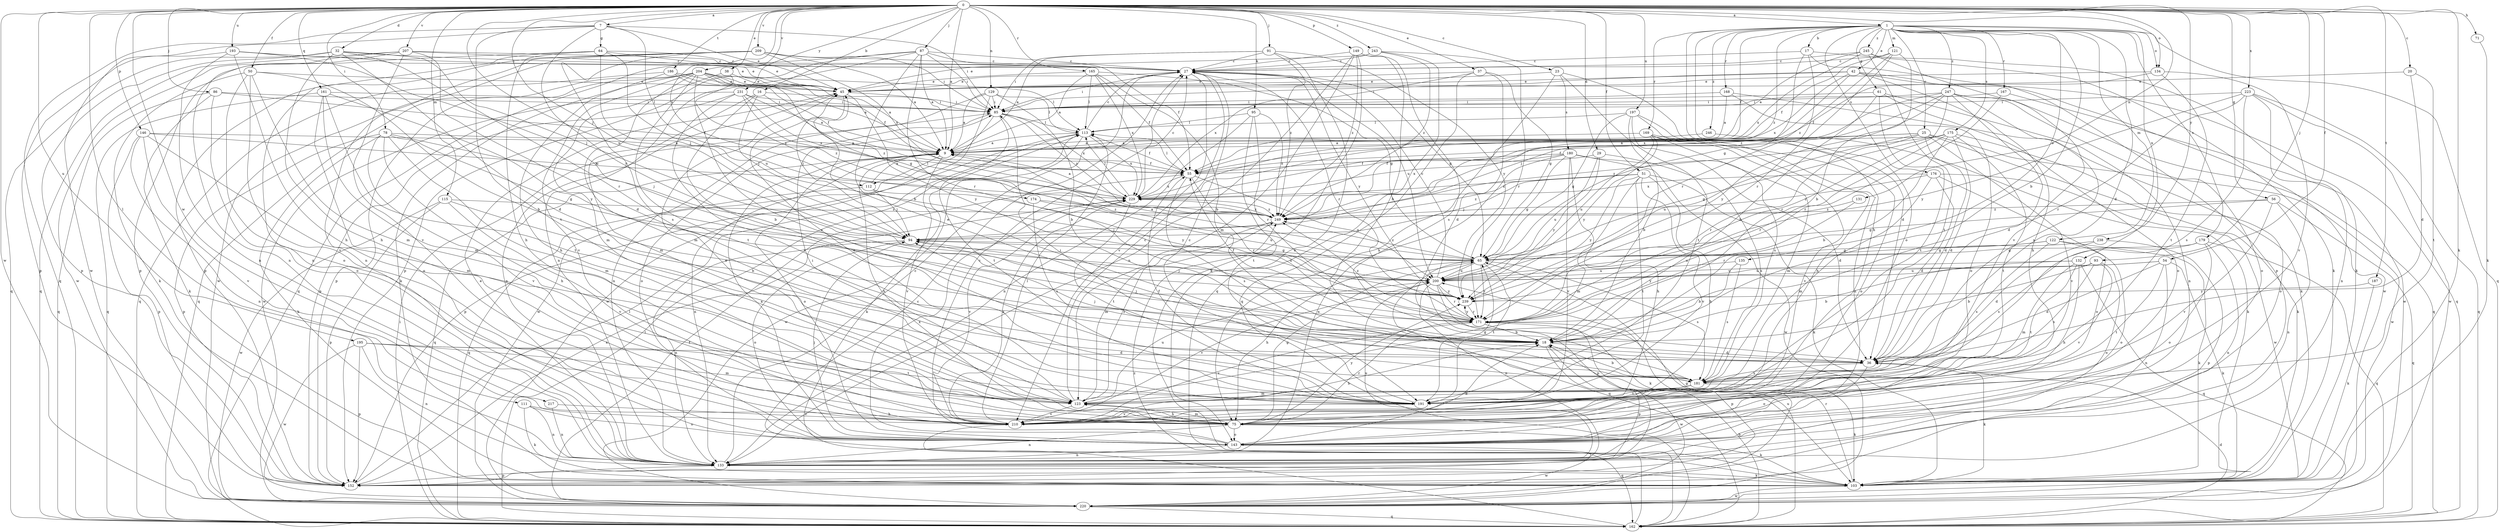 strict digraph  {
0;
1;
7;
9;
16;
17;
18;
20;
23;
25;
27;
29;
32;
36;
37;
38;
42;
45;
50;
51;
54;
55;
56;
61;
64;
65;
71;
75;
78;
85;
86;
87;
91;
93;
94;
95;
103;
111;
112;
113;
115;
121;
122;
123;
129;
131;
132;
133;
134;
135;
143;
146;
149;
152;
161;
162;
165;
167;
168;
169;
171;
174;
175;
176;
179;
180;
181;
186;
187;
191;
193;
195;
197;
200;
204;
207;
209;
210;
217;
220;
223;
229;
231;
238;
239;
243;
245;
246;
247;
249;
0 -> 1  [label=a];
0 -> 7  [label=a];
0 -> 9  [label=a];
0 -> 16  [label=b];
0 -> 20  [label=c];
0 -> 23  [label=c];
0 -> 29  [label=d];
0 -> 32  [label=d];
0 -> 37  [label=e];
0 -> 38  [label=e];
0 -> 50  [label=f];
0 -> 51  [label=f];
0 -> 54  [label=f];
0 -> 56  [label=g];
0 -> 71  [label=h];
0 -> 78  [label=i];
0 -> 86  [label=j];
0 -> 87  [label=j];
0 -> 91  [label=j];
0 -> 93  [label=j];
0 -> 94  [label=j];
0 -> 95  [label=k];
0 -> 103  [label=k];
0 -> 111  [label=l];
0 -> 115  [label=m];
0 -> 129  [label=n];
0 -> 131  [label=n];
0 -> 134  [label=o];
0 -> 146  [label=p];
0 -> 149  [label=p];
0 -> 161  [label=q];
0 -> 165  [label=r];
0 -> 174  [label=s];
0 -> 186  [label=t];
0 -> 187  [label=t];
0 -> 193  [label=u];
0 -> 195  [label=u];
0 -> 197  [label=u];
0 -> 200  [label=u];
0 -> 204  [label=v];
0 -> 207  [label=v];
0 -> 209  [label=v];
0 -> 217  [label=w];
0 -> 220  [label=w];
0 -> 223  [label=x];
0 -> 231  [label=y];
0 -> 238  [label=y];
0 -> 243  [label=z];
1 -> 17  [label=b];
1 -> 18  [label=b];
1 -> 25  [label=c];
1 -> 36  [label=d];
1 -> 42  [label=e];
1 -> 55  [label=f];
1 -> 61  [label=g];
1 -> 75  [label=h];
1 -> 121  [label=m];
1 -> 122  [label=m];
1 -> 132  [label=n];
1 -> 134  [label=o];
1 -> 135  [label=o];
1 -> 143  [label=o];
1 -> 162  [label=q];
1 -> 167  [label=r];
1 -> 168  [label=r];
1 -> 169  [label=r];
1 -> 175  [label=s];
1 -> 176  [label=s];
1 -> 179  [label=s];
1 -> 245  [label=z];
1 -> 246  [label=z];
1 -> 247  [label=z];
1 -> 249  [label=z];
7 -> 45  [label=e];
7 -> 64  [label=g];
7 -> 85  [label=i];
7 -> 112  [label=l];
7 -> 162  [label=q];
7 -> 191  [label=t];
7 -> 220  [label=w];
7 -> 239  [label=y];
9 -> 55  [label=f];
9 -> 75  [label=h];
9 -> 112  [label=l];
9 -> 133  [label=n];
9 -> 143  [label=o];
9 -> 162  [label=q];
9 -> 210  [label=v];
16 -> 18  [label=b];
16 -> 85  [label=i];
16 -> 94  [label=j];
16 -> 123  [label=m];
16 -> 249  [label=z];
17 -> 27  [label=c];
17 -> 65  [label=g];
17 -> 103  [label=k];
17 -> 152  [label=p];
17 -> 171  [label=r];
18 -> 36  [label=d];
18 -> 45  [label=e];
18 -> 94  [label=j];
18 -> 152  [label=p];
18 -> 220  [label=w];
20 -> 36  [label=d];
20 -> 45  [label=e];
20 -> 191  [label=t];
23 -> 36  [label=d];
23 -> 45  [label=e];
23 -> 75  [label=h];
23 -> 180  [label=s];
23 -> 191  [label=t];
25 -> 9  [label=a];
25 -> 36  [label=d];
25 -> 55  [label=f];
25 -> 103  [label=k];
25 -> 171  [label=r];
25 -> 200  [label=u];
25 -> 210  [label=v];
25 -> 220  [label=w];
27 -> 45  [label=e];
27 -> 65  [label=g];
27 -> 85  [label=i];
27 -> 171  [label=r];
27 -> 200  [label=u];
27 -> 210  [label=v];
27 -> 239  [label=y];
29 -> 55  [label=f];
29 -> 181  [label=s];
29 -> 200  [label=u];
29 -> 239  [label=y];
32 -> 27  [label=c];
32 -> 36  [label=d];
32 -> 75  [label=h];
32 -> 94  [label=j];
32 -> 152  [label=p];
32 -> 162  [label=q];
32 -> 171  [label=r];
36 -> 94  [label=j];
36 -> 103  [label=k];
36 -> 143  [label=o];
36 -> 181  [label=s];
37 -> 36  [label=d];
37 -> 45  [label=e];
37 -> 65  [label=g];
37 -> 162  [label=q];
37 -> 229  [label=x];
38 -> 45  [label=e];
38 -> 123  [label=m];
38 -> 249  [label=z];
42 -> 45  [label=e];
42 -> 75  [label=h];
42 -> 85  [label=i];
42 -> 162  [label=q];
42 -> 220  [label=w];
42 -> 229  [label=x];
42 -> 249  [label=z];
45 -> 85  [label=i];
45 -> 94  [label=j];
45 -> 133  [label=n];
45 -> 239  [label=y];
50 -> 18  [label=b];
50 -> 45  [label=e];
50 -> 103  [label=k];
50 -> 123  [label=m];
50 -> 143  [label=o];
50 -> 210  [label=v];
51 -> 75  [label=h];
51 -> 94  [label=j];
51 -> 103  [label=k];
51 -> 123  [label=m];
51 -> 191  [label=t];
51 -> 210  [label=v];
51 -> 229  [label=x];
51 -> 239  [label=y];
51 -> 249  [label=z];
54 -> 36  [label=d];
54 -> 103  [label=k];
54 -> 133  [label=n];
54 -> 191  [label=t];
54 -> 200  [label=u];
54 -> 239  [label=y];
55 -> 113  [label=l];
55 -> 171  [label=r];
55 -> 181  [label=s];
55 -> 200  [label=u];
55 -> 229  [label=x];
56 -> 65  [label=g];
56 -> 133  [label=n];
56 -> 162  [label=q];
56 -> 210  [label=v];
56 -> 249  [label=z];
61 -> 18  [label=b];
61 -> 85  [label=i];
61 -> 133  [label=n];
61 -> 143  [label=o];
61 -> 191  [label=t];
64 -> 27  [label=c];
64 -> 45  [label=e];
64 -> 75  [label=h];
64 -> 94  [label=j];
64 -> 133  [label=n];
64 -> 152  [label=p];
64 -> 200  [label=u];
65 -> 9  [label=a];
65 -> 75  [label=h];
65 -> 152  [label=p];
65 -> 162  [label=q];
65 -> 171  [label=r];
65 -> 181  [label=s];
65 -> 191  [label=t];
65 -> 200  [label=u];
65 -> 249  [label=z];
71 -> 103  [label=k];
75 -> 45  [label=e];
75 -> 65  [label=g];
75 -> 103  [label=k];
75 -> 123  [label=m];
75 -> 133  [label=n];
75 -> 143  [label=o];
75 -> 171  [label=r];
75 -> 239  [label=y];
78 -> 9  [label=a];
78 -> 65  [label=g];
78 -> 75  [label=h];
78 -> 94  [label=j];
78 -> 103  [label=k];
78 -> 123  [label=m];
78 -> 152  [label=p];
78 -> 210  [label=v];
85 -> 113  [label=l];
85 -> 143  [label=o];
85 -> 191  [label=t];
85 -> 220  [label=w];
85 -> 229  [label=x];
85 -> 249  [label=z];
86 -> 55  [label=f];
86 -> 85  [label=i];
86 -> 103  [label=k];
86 -> 143  [label=o];
86 -> 162  [label=q];
87 -> 9  [label=a];
87 -> 18  [label=b];
87 -> 27  [label=c];
87 -> 55  [label=f];
87 -> 85  [label=i];
87 -> 133  [label=n];
87 -> 152  [label=p];
87 -> 162  [label=q];
87 -> 171  [label=r];
91 -> 9  [label=a];
91 -> 27  [label=c];
91 -> 85  [label=i];
91 -> 143  [label=o];
91 -> 239  [label=y];
91 -> 249  [label=z];
93 -> 18  [label=b];
93 -> 143  [label=o];
93 -> 181  [label=s];
93 -> 200  [label=u];
93 -> 210  [label=v];
94 -> 65  [label=g];
94 -> 133  [label=n];
94 -> 143  [label=o];
94 -> 200  [label=u];
95 -> 113  [label=l];
95 -> 133  [label=n];
95 -> 171  [label=r];
95 -> 191  [label=t];
95 -> 249  [label=z];
103 -> 171  [label=r];
103 -> 220  [label=w];
111 -> 75  [label=h];
111 -> 103  [label=k];
111 -> 133  [label=n];
111 -> 143  [label=o];
112 -> 9  [label=a];
112 -> 94  [label=j];
112 -> 162  [label=q];
112 -> 239  [label=y];
113 -> 9  [label=a];
113 -> 27  [label=c];
113 -> 55  [label=f];
113 -> 103  [label=k];
113 -> 152  [label=p];
113 -> 220  [label=w];
113 -> 229  [label=x];
115 -> 18  [label=b];
115 -> 152  [label=p];
115 -> 210  [label=v];
115 -> 220  [label=w];
115 -> 249  [label=z];
121 -> 18  [label=b];
121 -> 27  [label=c];
121 -> 55  [label=f];
121 -> 171  [label=r];
121 -> 249  [label=z];
122 -> 65  [label=g];
122 -> 103  [label=k];
122 -> 143  [label=o];
122 -> 181  [label=s];
122 -> 200  [label=u];
123 -> 27  [label=c];
123 -> 75  [label=h];
123 -> 85  [label=i];
123 -> 200  [label=u];
123 -> 210  [label=v];
123 -> 249  [label=z];
129 -> 9  [label=a];
129 -> 18  [label=b];
129 -> 85  [label=i];
129 -> 113  [label=l];
129 -> 133  [label=n];
129 -> 220  [label=w];
131 -> 171  [label=r];
131 -> 249  [label=z];
132 -> 18  [label=b];
132 -> 75  [label=h];
132 -> 123  [label=m];
132 -> 162  [label=q];
132 -> 191  [label=t];
132 -> 200  [label=u];
133 -> 27  [label=c];
133 -> 45  [label=e];
133 -> 103  [label=k];
133 -> 152  [label=p];
133 -> 200  [label=u];
134 -> 45  [label=e];
134 -> 55  [label=f];
134 -> 191  [label=t];
134 -> 210  [label=v];
135 -> 18  [label=b];
135 -> 181  [label=s];
135 -> 200  [label=u];
143 -> 9  [label=a];
143 -> 18  [label=b];
143 -> 27  [label=c];
143 -> 94  [label=j];
143 -> 133  [label=n];
143 -> 220  [label=w];
143 -> 229  [label=x];
146 -> 9  [label=a];
146 -> 123  [label=m];
146 -> 133  [label=n];
146 -> 152  [label=p];
146 -> 210  [label=v];
146 -> 229  [label=x];
149 -> 18  [label=b];
149 -> 27  [label=c];
149 -> 103  [label=k];
149 -> 123  [label=m];
149 -> 133  [label=n];
149 -> 181  [label=s];
149 -> 249  [label=z];
152 -> 113  [label=l];
152 -> 229  [label=x];
161 -> 85  [label=i];
161 -> 123  [label=m];
161 -> 143  [label=o];
161 -> 162  [label=q];
161 -> 191  [label=t];
161 -> 239  [label=y];
162 -> 18  [label=b];
162 -> 27  [label=c];
162 -> 36  [label=d];
162 -> 85  [label=i];
162 -> 113  [label=l];
162 -> 200  [label=u];
162 -> 249  [label=z];
165 -> 9  [label=a];
165 -> 18  [label=b];
165 -> 45  [label=e];
165 -> 55  [label=f];
165 -> 65  [label=g];
165 -> 113  [label=l];
165 -> 229  [label=x];
167 -> 85  [label=i];
167 -> 171  [label=r];
167 -> 220  [label=w];
168 -> 9  [label=a];
168 -> 85  [label=i];
168 -> 103  [label=k];
168 -> 143  [label=o];
169 -> 9  [label=a];
169 -> 123  [label=m];
169 -> 143  [label=o];
169 -> 200  [label=u];
169 -> 210  [label=v];
169 -> 239  [label=y];
171 -> 18  [label=b];
171 -> 55  [label=f];
171 -> 152  [label=p];
171 -> 210  [label=v];
171 -> 239  [label=y];
171 -> 249  [label=z];
174 -> 181  [label=s];
174 -> 200  [label=u];
174 -> 249  [label=z];
175 -> 9  [label=a];
175 -> 18  [label=b];
175 -> 36  [label=d];
175 -> 65  [label=g];
175 -> 143  [label=o];
175 -> 171  [label=r];
175 -> 191  [label=t];
175 -> 249  [label=z];
176 -> 36  [label=d];
176 -> 123  [label=m];
176 -> 143  [label=o];
176 -> 220  [label=w];
176 -> 229  [label=x];
176 -> 249  [label=z];
179 -> 65  [label=g];
179 -> 133  [label=n];
179 -> 143  [label=o];
179 -> 162  [label=q];
179 -> 181  [label=s];
180 -> 36  [label=d];
180 -> 55  [label=f];
180 -> 65  [label=g];
180 -> 75  [label=h];
180 -> 133  [label=n];
180 -> 210  [label=v];
180 -> 220  [label=w];
180 -> 229  [label=x];
181 -> 18  [label=b];
181 -> 85  [label=i];
181 -> 103  [label=k];
181 -> 123  [label=m];
181 -> 191  [label=t];
186 -> 9  [label=a];
186 -> 45  [label=e];
186 -> 55  [label=f];
186 -> 75  [label=h];
186 -> 162  [label=q];
187 -> 103  [label=k];
187 -> 239  [label=y];
191 -> 27  [label=c];
191 -> 45  [label=e];
191 -> 55  [label=f];
191 -> 65  [label=g];
191 -> 210  [label=v];
193 -> 27  [label=c];
193 -> 45  [label=e];
193 -> 75  [label=h];
193 -> 133  [label=n];
193 -> 152  [label=p];
193 -> 200  [label=u];
195 -> 36  [label=d];
195 -> 123  [label=m];
195 -> 133  [label=n];
195 -> 152  [label=p];
195 -> 191  [label=t];
195 -> 220  [label=w];
197 -> 18  [label=b];
197 -> 65  [label=g];
197 -> 75  [label=h];
197 -> 113  [label=l];
197 -> 133  [label=n];
197 -> 181  [label=s];
200 -> 27  [label=c];
200 -> 103  [label=k];
200 -> 133  [label=n];
200 -> 171  [label=r];
200 -> 210  [label=v];
200 -> 239  [label=y];
204 -> 9  [label=a];
204 -> 45  [label=e];
204 -> 55  [label=f];
204 -> 65  [label=g];
204 -> 103  [label=k];
204 -> 113  [label=l];
204 -> 123  [label=m];
204 -> 152  [label=p];
204 -> 162  [label=q];
204 -> 181  [label=s];
204 -> 191  [label=t];
204 -> 210  [label=v];
207 -> 27  [label=c];
207 -> 36  [label=d];
207 -> 45  [label=e];
207 -> 133  [label=n];
207 -> 162  [label=q];
207 -> 210  [label=v];
207 -> 220  [label=w];
209 -> 9  [label=a];
209 -> 27  [label=c];
209 -> 85  [label=i];
209 -> 133  [label=n];
209 -> 152  [label=p];
209 -> 181  [label=s];
209 -> 220  [label=w];
209 -> 229  [label=x];
210 -> 18  [label=b];
210 -> 113  [label=l];
210 -> 162  [label=q];
210 -> 229  [label=x];
217 -> 133  [label=n];
217 -> 210  [label=v];
220 -> 55  [label=f];
220 -> 65  [label=g];
220 -> 162  [label=q];
223 -> 85  [label=i];
223 -> 133  [label=n];
223 -> 162  [label=q];
223 -> 171  [label=r];
223 -> 181  [label=s];
223 -> 220  [label=w];
223 -> 239  [label=y];
229 -> 9  [label=a];
229 -> 27  [label=c];
229 -> 113  [label=l];
229 -> 191  [label=t];
229 -> 210  [label=v];
229 -> 249  [label=z];
231 -> 9  [label=a];
231 -> 85  [label=i];
231 -> 152  [label=p];
231 -> 191  [label=t];
231 -> 220  [label=w];
231 -> 229  [label=x];
231 -> 249  [label=z];
238 -> 36  [label=d];
238 -> 65  [label=g];
238 -> 152  [label=p];
239 -> 94  [label=j];
239 -> 171  [label=r];
243 -> 27  [label=c];
243 -> 45  [label=e];
243 -> 162  [label=q];
243 -> 171  [label=r];
243 -> 249  [label=z];
245 -> 9  [label=a];
245 -> 27  [label=c];
245 -> 103  [label=k];
245 -> 191  [label=t];
245 -> 210  [label=v];
245 -> 229  [label=x];
246 -> 9  [label=a];
246 -> 103  [label=k];
247 -> 36  [label=d];
247 -> 85  [label=i];
247 -> 94  [label=j];
247 -> 143  [label=o];
247 -> 162  [label=q];
247 -> 171  [label=r];
247 -> 181  [label=s];
247 -> 229  [label=x];
247 -> 239  [label=y];
249 -> 94  [label=j];
249 -> 123  [label=m];
249 -> 229  [label=x];
}
